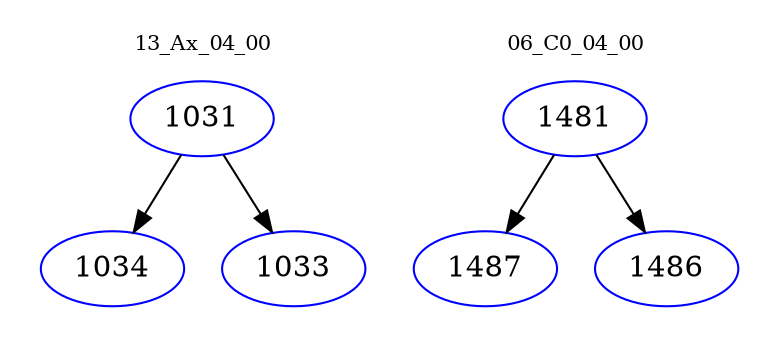 digraph{
subgraph cluster_0 {
color = white
label = "13_Ax_04_00";
fontsize=10;
T0_1031 [label="1031", color="blue"]
T0_1031 -> T0_1034 [color="black"]
T0_1034 [label="1034", color="blue"]
T0_1031 -> T0_1033 [color="black"]
T0_1033 [label="1033", color="blue"]
}
subgraph cluster_1 {
color = white
label = "06_C0_04_00";
fontsize=10;
T1_1481 [label="1481", color="blue"]
T1_1481 -> T1_1487 [color="black"]
T1_1487 [label="1487", color="blue"]
T1_1481 -> T1_1486 [color="black"]
T1_1486 [label="1486", color="blue"]
}
}
